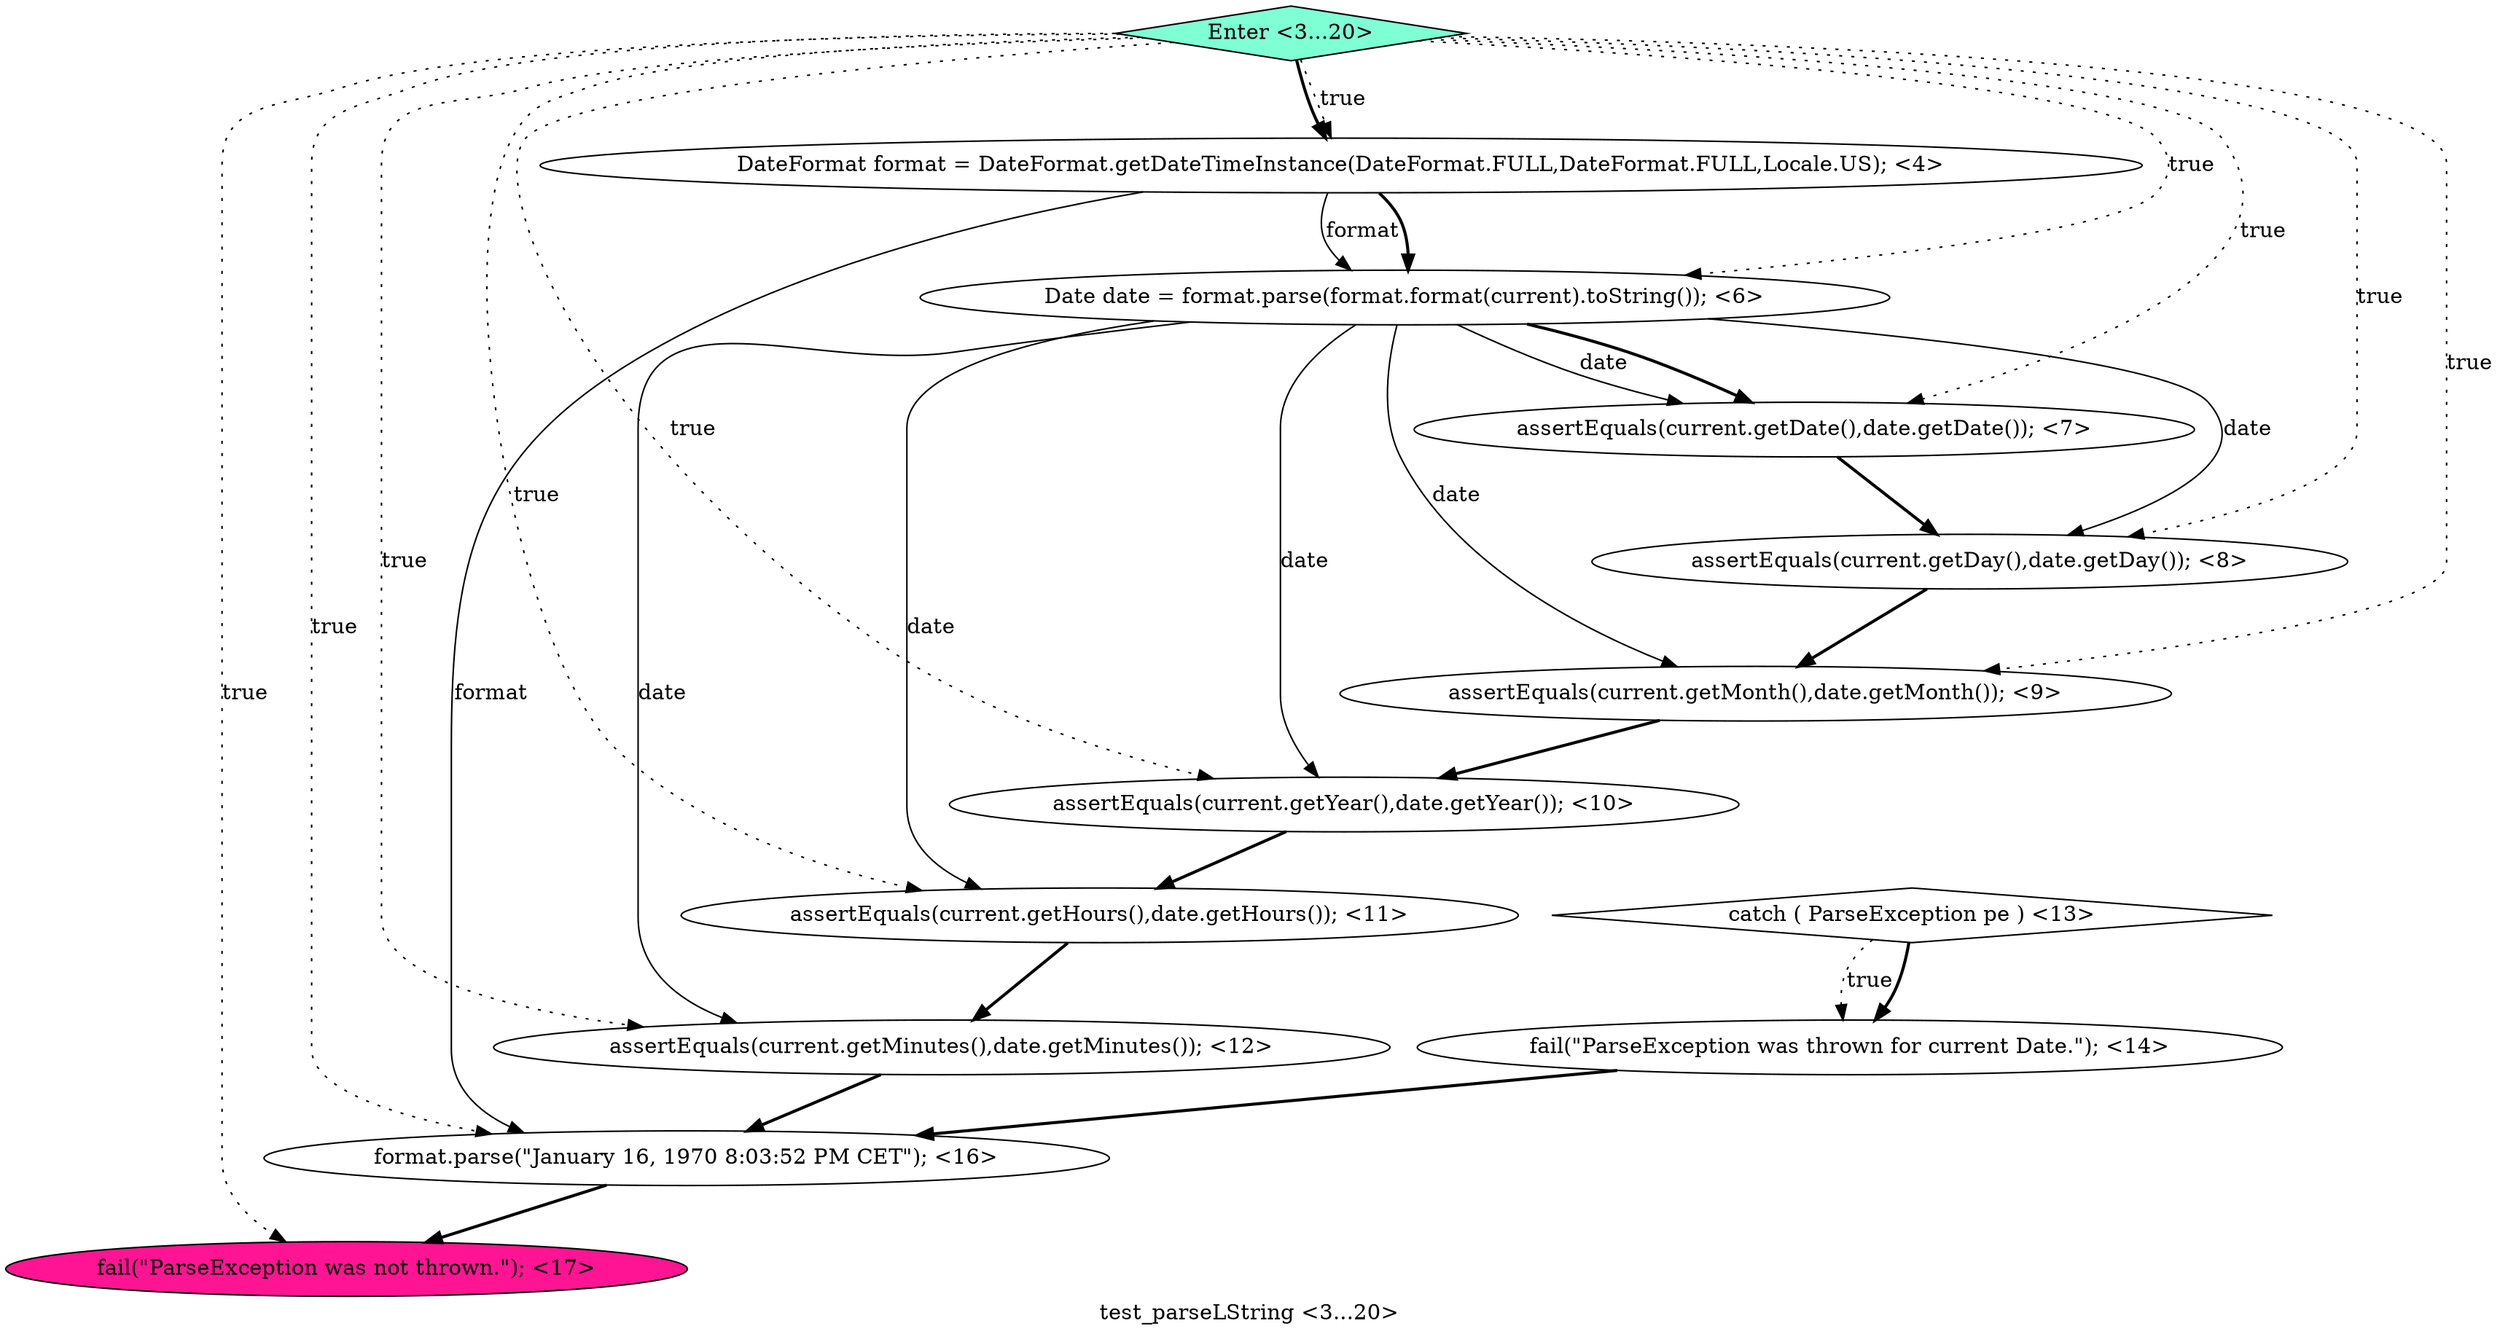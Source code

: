 digraph PDG {
label = "test_parseLString <3...20>";
0.11 [style = filled, label = "fail(\"ParseException was not thrown.\"); <17>", fillcolor = deeppink, shape = ellipse];
0.9 [style = filled, label = "fail(\"ParseException was thrown for current Date.\"); <14>", fillcolor = white, shape = ellipse];
0.7 [style = filled, label = "assertEquals(current.getMinutes(),date.getMinutes()); <12>", fillcolor = white, shape = ellipse];
0.8 [style = filled, label = "catch ( ParseException pe ) <13>", fillcolor = white, shape = diamond];
0.10 [style = filled, label = "format.parse(\"January 16, 1970 8:03:52 PM CET\"); <16>", fillcolor = white, shape = ellipse];
0.0 [style = filled, label = "DateFormat format = DateFormat.getDateTimeInstance(DateFormat.FULL,DateFormat.FULL,Locale.US); <4>", fillcolor = white, shape = ellipse];
0.5 [style = filled, label = "assertEquals(current.getYear(),date.getYear()); <10>", fillcolor = white, shape = ellipse];
0.1 [style = filled, label = "Date date = format.parse(format.format(current).toString()); <6>", fillcolor = white, shape = ellipse];
0.4 [style = filled, label = "assertEquals(current.getMonth(),date.getMonth()); <9>", fillcolor = white, shape = ellipse];
0.6 [style = filled, label = "assertEquals(current.getHours(),date.getHours()); <11>", fillcolor = white, shape = ellipse];
0.2 [style = filled, label = "assertEquals(current.getDate(),date.getDate()); <7>", fillcolor = white, shape = ellipse];
0.3 [style = filled, label = "assertEquals(current.getDay(),date.getDay()); <8>", fillcolor = white, shape = ellipse];
0.12 [style = filled, label = "Enter <3...20>", fillcolor = aquamarine, shape = diamond];
0.0 -> 0.1 [style = solid, label="format"];
0.0 -> 0.1 [style = bold, label=""];
0.0 -> 0.10 [style = solid, label="format"];
0.1 -> 0.2 [style = solid, label="date"];
0.1 -> 0.2 [style = bold, label=""];
0.1 -> 0.3 [style = solid, label="date"];
0.1 -> 0.4 [style = solid, label="date"];
0.1 -> 0.5 [style = solid, label="date"];
0.1 -> 0.6 [style = solid, label="date"];
0.1 -> 0.7 [style = solid, label="date"];
0.2 -> 0.3 [style = bold, label=""];
0.3 -> 0.4 [style = bold, label=""];
0.4 -> 0.5 [style = bold, label=""];
0.5 -> 0.6 [style = bold, label=""];
0.6 -> 0.7 [style = bold, label=""];
0.7 -> 0.10 [style = bold, label=""];
0.8 -> 0.9 [style = dotted, label="true"];
0.8 -> 0.9 [style = bold, label=""];
0.9 -> 0.10 [style = bold, label=""];
0.10 -> 0.11 [style = bold, label=""];
0.12 -> 0.0 [style = dotted, label="true"];
0.12 -> 0.0 [style = bold, label=""];
0.12 -> 0.1 [style = dotted, label="true"];
0.12 -> 0.2 [style = dotted, label="true"];
0.12 -> 0.3 [style = dotted, label="true"];
0.12 -> 0.4 [style = dotted, label="true"];
0.12 -> 0.5 [style = dotted, label="true"];
0.12 -> 0.6 [style = dotted, label="true"];
0.12 -> 0.7 [style = dotted, label="true"];
0.12 -> 0.10 [style = dotted, label="true"];
0.12 -> 0.11 [style = dotted, label="true"];
}
